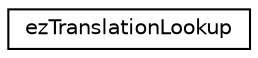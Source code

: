 digraph "Graphical Class Hierarchy"
{
 // LATEX_PDF_SIZE
  edge [fontname="Helvetica",fontsize="10",labelfontname="Helvetica",labelfontsize="10"];
  node [fontname="Helvetica",fontsize="10",shape=record];
  rankdir="LR";
  Node0 [label="ezTranslationLookup",height=0.2,width=0.4,color="black", fillcolor="white", style="filled",URL="$d5/ddd/classez_translation_lookup.htm",tooltip="Handles looking up translations for strings."];
}
